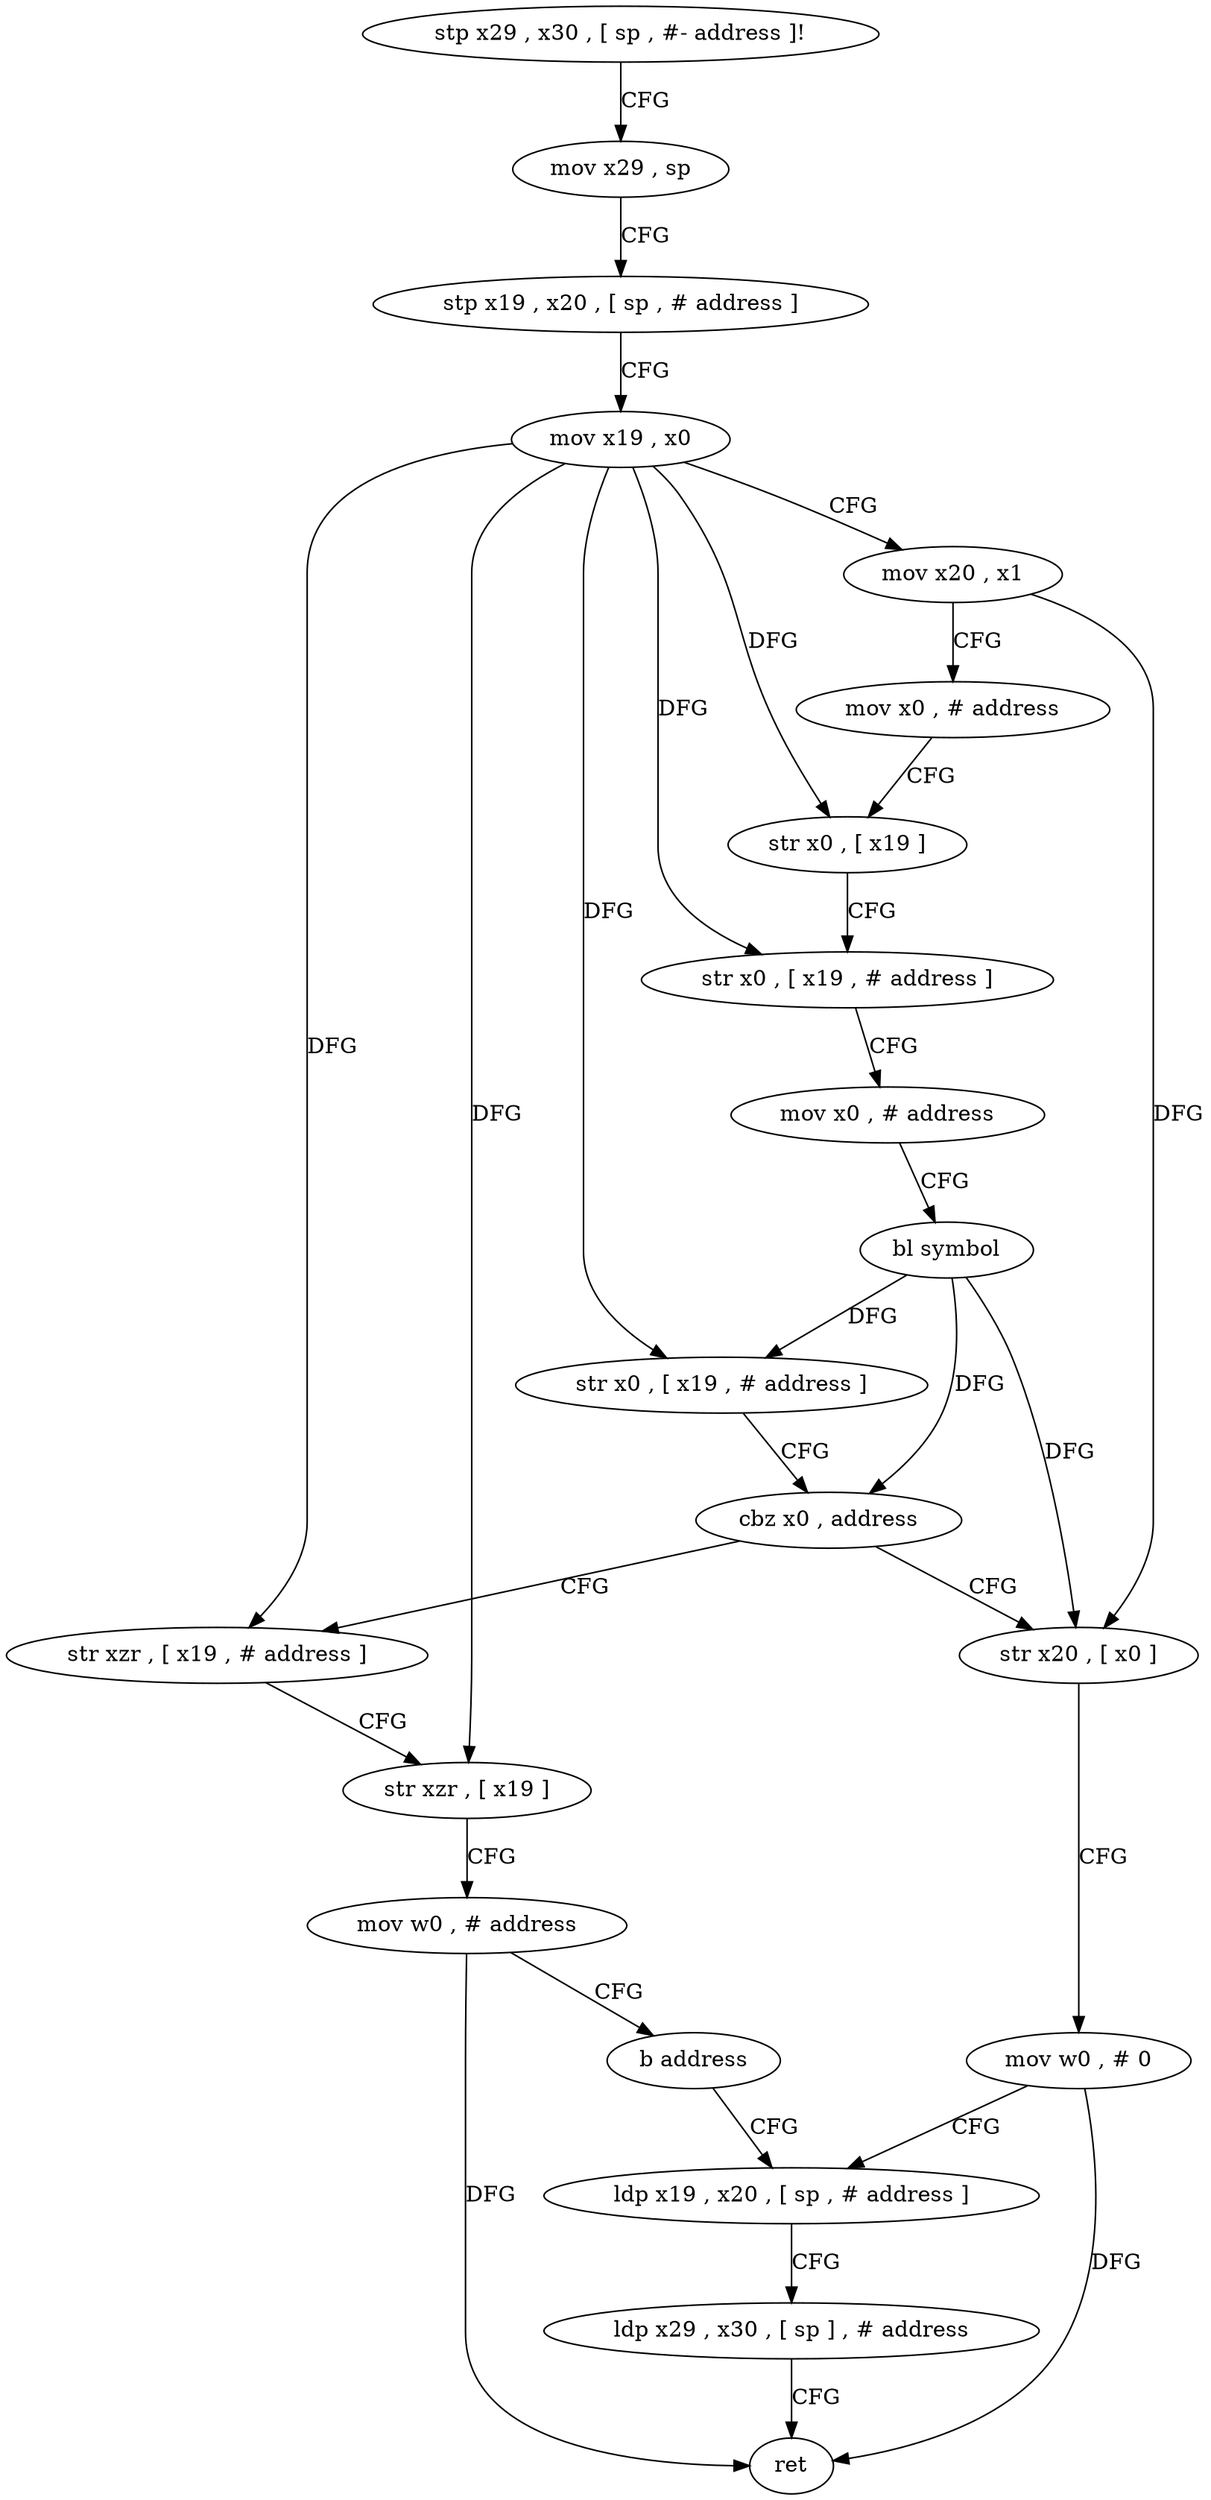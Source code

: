 digraph "func" {
"4323348" [label = "stp x29 , x30 , [ sp , #- address ]!" ]
"4323352" [label = "mov x29 , sp" ]
"4323356" [label = "stp x19 , x20 , [ sp , # address ]" ]
"4323360" [label = "mov x19 , x0" ]
"4323364" [label = "mov x20 , x1" ]
"4323368" [label = "mov x0 , # address" ]
"4323372" [label = "str x0 , [ x19 ]" ]
"4323376" [label = "str x0 , [ x19 , # address ]" ]
"4323380" [label = "mov x0 , # address" ]
"4323384" [label = "bl symbol" ]
"4323388" [label = "str x0 , [ x19 , # address ]" ]
"4323392" [label = "cbz x0 , address" ]
"4323416" [label = "str xzr , [ x19 , # address ]" ]
"4323396" [label = "str x20 , [ x0 ]" ]
"4323420" [label = "str xzr , [ x19 ]" ]
"4323424" [label = "mov w0 , # address" ]
"4323428" [label = "b address" ]
"4323404" [label = "ldp x19 , x20 , [ sp , # address ]" ]
"4323400" [label = "mov w0 , # 0" ]
"4323408" [label = "ldp x29 , x30 , [ sp ] , # address" ]
"4323412" [label = "ret" ]
"4323348" -> "4323352" [ label = "CFG" ]
"4323352" -> "4323356" [ label = "CFG" ]
"4323356" -> "4323360" [ label = "CFG" ]
"4323360" -> "4323364" [ label = "CFG" ]
"4323360" -> "4323372" [ label = "DFG" ]
"4323360" -> "4323376" [ label = "DFG" ]
"4323360" -> "4323388" [ label = "DFG" ]
"4323360" -> "4323416" [ label = "DFG" ]
"4323360" -> "4323420" [ label = "DFG" ]
"4323364" -> "4323368" [ label = "CFG" ]
"4323364" -> "4323396" [ label = "DFG" ]
"4323368" -> "4323372" [ label = "CFG" ]
"4323372" -> "4323376" [ label = "CFG" ]
"4323376" -> "4323380" [ label = "CFG" ]
"4323380" -> "4323384" [ label = "CFG" ]
"4323384" -> "4323388" [ label = "DFG" ]
"4323384" -> "4323392" [ label = "DFG" ]
"4323384" -> "4323396" [ label = "DFG" ]
"4323388" -> "4323392" [ label = "CFG" ]
"4323392" -> "4323416" [ label = "CFG" ]
"4323392" -> "4323396" [ label = "CFG" ]
"4323416" -> "4323420" [ label = "CFG" ]
"4323396" -> "4323400" [ label = "CFG" ]
"4323420" -> "4323424" [ label = "CFG" ]
"4323424" -> "4323428" [ label = "CFG" ]
"4323424" -> "4323412" [ label = "DFG" ]
"4323428" -> "4323404" [ label = "CFG" ]
"4323404" -> "4323408" [ label = "CFG" ]
"4323400" -> "4323404" [ label = "CFG" ]
"4323400" -> "4323412" [ label = "DFG" ]
"4323408" -> "4323412" [ label = "CFG" ]
}
